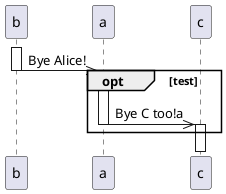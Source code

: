 @startuml
!pragma teoz true
'Issue #1494 with additional parallel to C.
'skinparam style strictuml

'Actor Bob as b
'Actor Alice as a
'Actor Charlie as c

activate b
'b ->> a --++ : Hi Alice!
'a ->> b --++ : Bye Bob!

'b ->> a --++: Bye Alice!

'& b ->> m ++ : Bye Alice!
 b ->> a --++: Bye Alice!
  & opt test
  'activate a
 a ->> c -- : Bye C too!a
 activate c
 end
 '& b ->> a --: Bye Alice!

deactivate b
'activate a
deactivate a
'deactivate m
deactivate c
'footer %version()
@enduml
@startuml
!pragma teoz true
'Issue #1494 with additional parallel to C.
'skinparam style strictuml

'Actor Bob as b
'Actor Alice as a
'Actor Charlie as c

activate b
'b ->> a --++ : Hi Alice!
'a ->> b --++ : Bye Bob!

b ->> a ++: Bye Alice!
'& b ->> m ++ : Bye Alice!
'& group test
& a ->> c ++: Bye C too!
' end
deactivate b
'activate a
deactivate a
'deactivate m
deactivate c
@enduml

@startuml
!pragma teoz true
'Forum 13409
activate b
b -> a --++ #red : hello
deactivate a
b -> a : hello2
activate a #green
deactivate a
b -> a ++ #green: hello3
@enduml

@startuml
!pragma teoz true
'also Forum 15191
Bob -> Alice : message
& note right of Alice: ok
Alice -[hidden]> Alice

activate Bob
Bob -> Alice --: deactivate
& note right of Alice: ok

Bob -> Alice ++: activate
& note right of Alice: ok
activate Bob
deactivate Alice


Bob -> Alice --++: act+deact
& note right of Alice: not ok
deactivate Alice
@enduml

@startuml
!pragma teoz true
participant "actor 1"
participant "actor 5"
'activate "actor 5" #Olive
"actor 5" -> "actor 1"
'deactivate "actor 5"
activate "actor 1" #Olive
activate "actor 1" #OliveDrab
activate "actor 1" #MediumSeaGreen

footer %version()
@enduml

@startuml
!pragma teoz true
activate "actor 1" #Olive
activate "actor 1" #OliveDrab
activate "actor 1" #MediumSeaGreen
'activate "actor 1" #blue
"actor 1" -> "actor 1": actor1 sub-sub-activity1
deactivate "actor 1"
deactivate "actor 1"
deactivate "actor 1"
'deactivate "actor 1"
"actor 1" -> "actor 1": actor1 activity2
footer %version()
@enduml

@startuml
!pragma teoz true
'issue #344
'
' 1 - some activation lines separated by messages
'
activate "actor 1" #Olive
"actor 1" -> "actor 1": actor1 activity1
activate "actor 1" #OliveDrab
"actor 1" -> "actor 1": actor1 sub-activity1
deactivate "actor 1"
"actor 1" -> "actor 1": actor1 activity2\nactor1 summary1
activate "actor 1" #OliveDrab
"actor 1" -> "actor 1": actor1 sub-activity2\nactor1 sub-activity3
"actor 1" -> "actor 5" :
deactivate "actor 1"
deactivate "actor 1"
activate "actor 5" #Olive
"actor 5" -> "actor 5": general func activity1\ngeneral func activity2
activate "actor 5" #OliveDrab
"actor 5" -> "actor 5": general func sub-activity1
"actor 5" -> "actor 1" :
deactivate "actor 5"
deactivate "actor 5"

'
' 2 - some activation lines in sequence
'
activate "actor 1" #Olive
activate "actor 1" #OliveDrab
"actor 1" -> "actor 1": actor1 sub-summary1
"actor 1" -> "actor1_func1()" :
deactivate "actor 1"
deactivate "actor 1"
activate "actor1_func1()" #Olive
"actor1_func1()" -> "actor1_func1()": actor1 func1 activity1\nactor1 func1 activity2
"actor1_func1()" -> "actor2_func1()" :
deactivate "actor1_func1()"
activate "actor2_func1()" #Olive
"actor2_func1()" -> "actor2_func1()": actor2 func1 activity1
"actor2_func1()" -> "actor 1" :
deactivate "actor2_func1()"

'
' 3 - some further activation lines in sequence
'
activate "actor 1" #Olive
activate "actor 1" #OliveDrab
activate "actor 1" #MediumSeaGreen
"actor 1" -> "actor 1": actor1 sub-sub-activity1
deactivate "actor 1"
"actor 1" -> "actor 1": actor1 sub-activity4
deactivate "actor 1"
"actor 1" -> "actor 1": actor1 activity3
@enduml
@startuml
!pragma teoz true
activate "actor 1" #Olive
"actor 1" -[#ffffff00]>? : actor1 activity1
activate "actor 1" #OliveDrab
"actor 1" -[#ffffff00]>? : actor1 sub-activity1
deactivate "actor 1"
"actor 1" -[#ffffff00]>? : actor1 activity2\nactor1 summary1
activate "actor 1" #OliveDrab
"actor 1" -[#ffffff00]>? : actor1 sub-activity2\nactor1 sub-activity3
"actor 1" -> "actor 5" :
deactivate "actor 1"
deactivate "actor 1"
activate "actor 5" #Olive
"actor 5" -[#ffffff00]>? : general func activity1\ngeneral func activity2
activate "actor 5" #OliveDrab
"actor 5" -[#ffffff00]>? : general func sub-activity1
"actor 5" -> "actor 1" :
deactivate "actor 5"
deactivate "actor 5"
activate "actor 1" #Olive
"actor 1" -[#ffffff00]>? :
activate "actor 1" #OliveDrab
"actor 1" -[#ffffff00]>? : actor1 sub-summary1
"actor 1" -> "actor1_func1()" :
@enduml
@startuml
!pragma teoz true
activate "actor 1" #Olive
activate "actor 1" #OliveDrab
activate "actor 1" #MediumSeaGreen
'activate "actor 1" #blue
"actor 1" -> "actor 1": actor1 sub-sub-activity1
deactivate "actor 1"
deactivate "actor 1"
deactivate "actor 1"
'deactivate "actor 1"
"actor 1" -> "actor 1": actor1 activity2
footer %version()
@enduml
@startuml
!pragma teoz true
participant Jim as j
participant Alice as a
participant Bob   as b
participant Tom as c
activate j
activate a
activate b
activate a
activate b
activate b
activate b
a ->     b : ""->   ""
a ->>    b : ""->>  ""
a -\     b : ""-\   ""
a -\\    b : ""-\\\\""
a -/     b : ""-/   ""
a -//    b : ""-//  ""
a ->x    b : ""->x  ""
a x->    b : ""x->  ""
a o->    b : ""o->  ""
a ->o    b : ""->o  ""
a o->o   b : ""o->o ""
a <->    b : ""<->  ""
a o<->o  b : ""o<->o""
a x<->x  b : ""x<->x""
a ->>o   b : ""->>o ""
a -\o    b : ""-\o  ""
a -\\o   b : ""-\\\\o""
a -/o    b : ""-/o  ""
a -//o   b : ""-//o ""
a x->o   b : ""x->o ""

a <-     b : ""<-  ""
a <<-    b : ""<<-  ""
a /-     b : ""/-   ""
a //-    b : ""//-""
a \-     b : ""\\-""
a \\-    b : ""\\\\-""
a x<-    b : ""x<-  ""
a <-x    b : ""<-x  ""
a <-o    b : ""<-o  ""
a o<-    b : ""o<-  ""
a o<-o   b : ""o<-o ""
a <->    b : ""<->  ""
a o<->o  b : ""o<->o""
a x<->x  b : ""x<->x""
a o<<-   b : ""o<<- ""
a o/-    b : ""o/-  ""
a o//-   b : ""o//-""
a o\-    b : ""o\\-  ""
a o\\-   b : ""o\\\\-""
a o<-x   b : ""o<-x ""

a ->     a : ""->   ""
a ->>    a : ""->>  ""
a -\     a : ""-\   ""
a -\\    a : ""-\\\\""
a -/     a : ""-/   ""
a -//    a : ""-//  ""
a o->    a : ""o->  ""
a ->o    a : ""->o  ""
a o->o   a : ""o->o ""
a <->    a : ""<->  ""
a o<->o  a : ""o<->o""
a ->>o   a : ""->>o ""
a -\o    a : ""-\o  ""
a -\\o   a : ""-\\\\o""
a -/o    a : ""-/o  ""
a -//o   a : ""-//o ""

b <-     b : ""<-""
b o<-     b : ""o<-""
b o<-o     b : ""o<-o""
b <<-    b : ""<<-""
b /-     b : ""/-""
b //-    b : ""//""
b \-     b : ""\-""
b \\-    b : ""\\\\-""
b <-o    b : ""<-o""
b o<-    b : ""o<-""
b o<-o   b : ""o<-o""
b o<<-   b : ""o<<-""
b o/-    b : ""o/-""
b o//-   b : ""o//-""
b o\-    b : ""o\\-""
b o\\-   b : ""o\\\\-""

a <->    a : "" <->""
a o<->o  a : "" o<->o""
a x<->x  a : ""  x<->x""
a x->o   a : ""x->o ""
a ->x    a : ""->x  ""
a x->    a : ""x->  ""
a x<-    a : ""x<-""
a <-X    a : ""<-x""
a o<-x   a : "" o<-x ""
b x<-    b : ""x<-""
b <-X    b : ""<-x""
b o<-x   b : "" o<-x ""

[->      a : ""[->   ""
[->>     a : ""[->>  ""
[-\      a : ""[-\   ""
[-\\     a : ""[-\\\\""
[-/      a : ""[-/   ""
[-//     a : ""[-//  ""
[->x     a : ""[->x  ""
[x->     a : ""[x->  ""
[o->     a : ""[o->  ""
[->o     a : ""[->o  ""
[o->o    a : ""[o->o ""
[<->     a : ""[<->  ""
[o<->o   a : ""[o<->o""
[x<->x   a : ""[x<->x""
[->>o    a : ""[->>o ""
[-\o     a : ""[-\o  ""
[-\\o    a : ""[-\\\\o""
[-/o     a : ""[-/o  ""
[-//o    a : ""[-//o ""
[x->o    a : ""[x->o ""

a ->]      : ""->]   ""
a ->>]     : ""->>]  ""
a -\]      : ""-\]   ""
a -\\]     : ""-\\\\]""
a -/]      : ""-/]   ""
a -//]     : ""-//]  ""
a ->x]     : ""->x]  ""
a x->]     : ""x->]  ""
a o->]     : ""o->]  ""
a ->o]     : ""->o]  ""
a o->o]    : ""o->o] ""
a <->]     : ""<->]  ""
a o<->o]   : ""o<->o]""
a x<->x]   : ""x<->x]""
a ->>o]    : ""->>o] ""
a -\o]     : ""-\o]  ""
a -\\o]    : ""-\\\\o]""
a -/o]     : ""-/o]  ""
a -//o]    : ""-//o] ""
a x->o]    : ""x->o] ""
@enduml
@startuml
'!pragma teoz true
'
' 1 - some activation lines separated by messages
'
activate "actor 1" #Olive
"actor 1" -> "actor 1": actor1 activity1
activate "actor 1" #OliveDrab
"actor 1" -> "actor 1": actor1 sub-activity1
deactivate "actor 1"
"actor 1" -> "actor 1": actor1 activity2\nactor1 summary1
activate "actor 1" #OliveDrab
"actor 1" -> "actor 1": actor1 sub-activity2\nactor1 sub-activity3
"actor 1" -> "actor 5" :
deactivate "actor 1"
deactivate "actor 1"
activate "actor 5" #Olive
"actor 5" -> "actor 5": general func activity1\ngeneral func activity2
activate "actor 5" #OliveDrab
"actor 5" -> "actor 5": general func sub-activity1
"actor 5" -> "actor 1" :
deactivate "actor 5"
deactivate "actor 5"

'
' 2 - some activation lines in sequence
'
activate "actor 1" #Olive
activate "actor 1" #OliveDrab
"actor 1" -> "actor 1": actor1 sub-summary1
"actor 1" -> "actor1_func1()" :
deactivate "actor 1"
deactivate "actor 1"
activate "actor1_func1()" #Olive
"actor1_func1()" -> "actor1_func1()": actor1 func1 activity1\nactor1 func1 activity2
"actor1_func1()" -> "actor2_func1()" :
deactivate "actor1_func1()"
activate "actor2_func1()" #Olive
"actor2_func1()" -> "actor2_func1()": actor2 func1 activity1
"actor2_func1()" -> "actor 1" :
deactivate "actor2_func1()"

'
' 3 - some further activation lines in sequence
'
activate "actor 1" #Olive
activate "actor 1" #OliveDrab
activate "actor 1" #MediumSeaGreen
"actor 1" -> "actor 1": actor1 sub-sub-activity1
deactivate "actor 1"
"actor 1" -> "actor 1": actor1 sub-activity4
deactivate "actor 1"
"actor 1" -> "actor 1": actor1 activity3
@enduml
@startuml
!pragma teoz true
'
' 1 - some activation lines separated by messages
'
activate "actor 1" #Olive
"actor 1" -> "actor 1": actor1 activity1
activate "actor 1" #OliveDrab
"actor 1" -> "actor 1": actor1 sub-activity1
deactivate "actor 1"
"actor 1" -> "actor 1": actor1 activity2\nactor1 summary1
activate "actor 1" #OliveDrab
"actor 1" -> "actor 1": actor1 sub-activity2\nactor1 sub-activity3
"actor 1" -> "actor 5" :
deactivate "actor 1"
deactivate "actor 1"
activate "actor 5" #Olive
"actor 5" -> "actor 5": general func activity1\ngeneral func activity2
activate "actor 5" #OliveDrab
"actor 5" -> "actor 5": general func sub-activity1
"actor 5" -> "actor 1" :
deactivate "actor 5"
deactivate "actor 5"

'
' 2 - some activation lines in sequence
'
activate "actor 1" #Olive
activate "actor 1" #OliveDrab
"actor 1" -> "actor 1": actor1 sub-summary1
"actor 1" -> "actor1_func1()" :
deactivate "actor 1"
deactivate "actor 1"
activate "actor1_func1()" #Olive
"actor1_func1()" -> "actor1_func1()": actor1 func1 activity1\nactor1 func1 activity2
"actor1_func1()" -> "actor2_func1()" :
deactivate "actor1_func1()"
activate "actor2_func1()" #Olive
"actor2_func1()" -> "actor2_func1()": actor2 func1 activity1
"actor2_func1()" -> "actor 1" :
deactivate "actor2_func1()"

'
' 3 - some further activation lines in sequence
'
activate "actor 1" #Olive
activate "actor 1" #OliveDrab
activate "actor 1" #MediumSeaGreen
"actor 1" -> "actor 1" : actor1 sub-sub-activity1
deactivate "actor 1"
"actor 1" -> "actor 1": actor1 sub-activity4
deactivate "actor 1"
"actor 1" -> "actor 1": actor1 activity3
@enduml
@startuml
activate "actor 1" #Olive
activate "actor 1" #OliveDrab
activate "actor 1" #MediumSeaGreen
"actor 1" -> "actor 1": actor1 sub-sub-activity1
deactivate "actor 1"
"actor 1" -> "actor 1": actor1 sub-activity2
deactivate "actor 1"
"actor 1" -> "actor 1": actor1 activity2
@enduml
@startuml
!pragma teoz true
activate "actor 1" #Olive
activate "actor 1" #OliveDrab
activate "actor 1" #MediumSeaGreen
"actor 1" -> "actor 1": actor1 sub-sub-activity1
deactivate "actor 1"
"actor 1" -> "actor 1": actor1 sub-activity2
deactivate "actor 1"
"actor 1" -> "actor 1": actor1 activity2
@enduml
@startuml
activate "actor 1" #Olive
"actor 1" -[#ffffff00]> "actor 1" :
activate "actor 1" #OliveDrab
"actor 1" -[#ffffff00]> "actor 1" :
activate "actor 1" #MediumSeaGreen
"actor 1" -[#ffffff00]> "actor 1": actor1 sub-sub-activity
deactivate "actor 1"
"actor 1" -[#ffffff00]> "actor 1": actor1 sub-activity
deactivate "actor 1"
"actor 1" -[#ffffff00]> "actor 1": actor1 activity
@enduml
@startuml
!pragma teoz true
activate "actor 1" #Olive
"actor 1" -[#ffffff00]> "actor 1" :
activate "actor 1" #OliveDrab
"actor 1" -[#ffffff00]> "actor 1" :
activate "actor 1" #MediumSeaGreen
"actor 1" -[#ffffff00]> "actor 1": actor1 sub-sub-activity
deactivate "actor 1"
"actor 1" -[#ffffff00]> "actor 1": actor1 sub-activity
deactivate "actor 1"
"actor 1" -[#ffffff00]> "actor 1": actor1 activity
@enduml
@startuml
!pragma teoz true
activate "actor 1" #Olive
"actor 1" -[hidden]>?
activate "actor 1" #OliveDrab
& "actor 1" -[hidden]>?
activate "actor 1" #MediumSeaGreen
"actor 1" -[#ffffff00]>? : actor1 sub-sub-activity
deactivate "actor 1"
"actor 1" -[#ffffff00]>? : actor1 sub-activity
deactivate "actor 1"
"actor 1" -[#ffffff00]>? : actor1 activity
deactivate "actor 1"
@enduml
@startuml
!pragma teoz true
activate "actor 1" #Olive
"actor 1" -[#ffffff00]>? : actor1 activity1
activate "actor 1" #OliveDrab
"actor 1" -[#ffffff00]>? : actor1 sub-activity1
deactivate "actor 1"
"actor 1" -[#ffffff00]>? : actor1 activity2\nactor1 summary1
activate "actor 1" #OliveDrab
"actor 1" -[#ffffff00]>? : actor1 sub-activity2\nactor1 sub-activity3
"actor 1" -> "actor 5" :
deactivate "actor 1"
deactivate "actor 1"
activate "actor 5" #Olive
"actor 5" -[#ffffff00]>? : general func activity1\ngeneral func activity2
activate "actor 5" #OliveDrab
"actor 5" -[#ffffff00]>? : general func sub-activity1
"actor 5" -> "actor 1" :
deactivate "actor 5"
deactivate "actor 5"
activate "actor 1" #Olive
"actor 1" -[#ffffff00]>? :
activate "actor 1" #OliveDrab
"actor 1" -[#ffffff00]>? : actor1 sub-summary1
"actor 1" -> "actor1_func1()" :
@enduml
@startuml
!pragma teoz true
participant Bob
participant Alice

note right of Alice: NOTE1
& Bob -> Alice : Hello1

Bob -> Alice : Hello2
/ note right of Alice: NOTE2


Bob -> Alice ++ #red: hello3
return Hello33
note right: Right3
note left: Left3


'This doesn't work:
Bob -> Alice ++ #red: hello4
 note right of Alice: Right4 of Alice
& return Hello44 Par
& note left of Bob: LeftBob Par


Bob -> Alice ++ #red: hello5
note right of Alice: Right5
return Hello55

@enduml
@startuml
!pragma teoz true

'!theme crt-amber
'skinparam backgroundColor #000000

participant "Random Name" as foo

hide footbox

'foo -> foo : test
'&  opt message received
    alt REQUEST
        bossrpcp ->B : request
    else RESPONSE
        bossrpcp -> bossrpcp : respond
'    else AGAIN
'     bossrpcp -> bossrpcp : request
    end
'end
& foo -> foo : test

@enduml